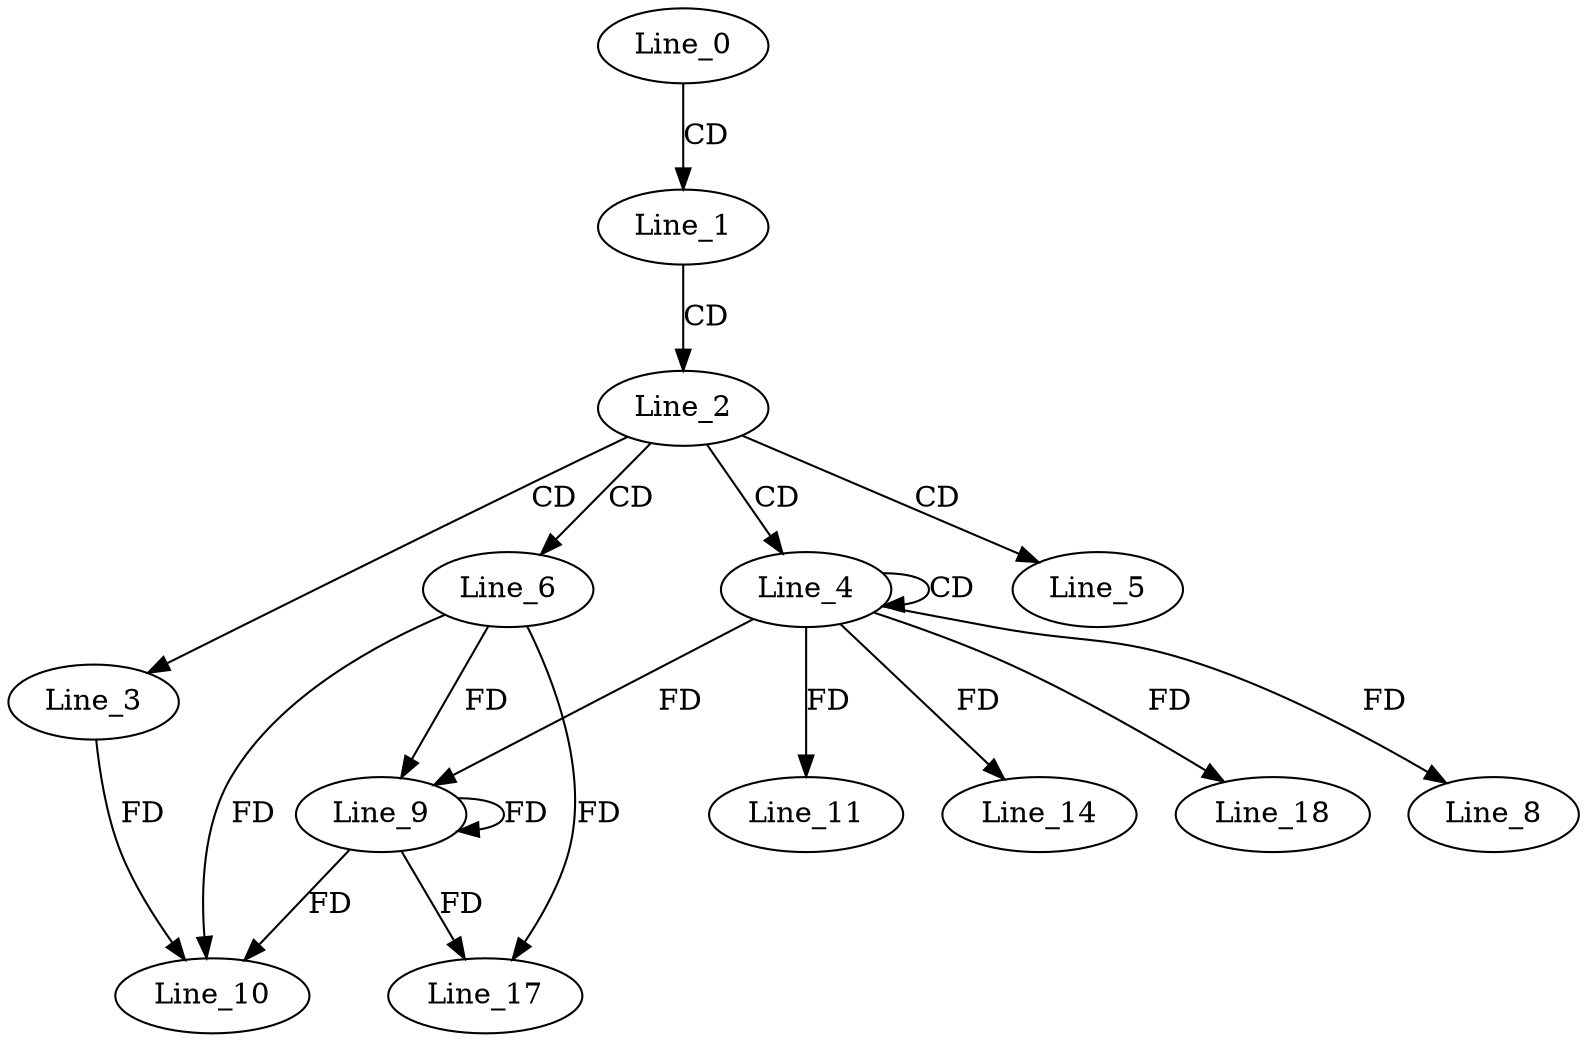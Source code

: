 digraph G {
  Line_0;
  Line_1;
  Line_2;
  Line_3;
  Line_4;
  Line_4;
  Line_5;
  Line_6;
  Line_8;
  Line_9;
  Line_9;
  Line_10;
  Line_11;
  Line_14;
  Line_17;
  Line_18;
  Line_0 -> Line_1 [ label="CD" ];
  Line_1 -> Line_2 [ label="CD" ];
  Line_2 -> Line_3 [ label="CD" ];
  Line_2 -> Line_4 [ label="CD" ];
  Line_4 -> Line_4 [ label="CD" ];
  Line_2 -> Line_5 [ label="CD" ];
  Line_2 -> Line_6 [ label="CD" ];
  Line_4 -> Line_8 [ label="FD" ];
  Line_6 -> Line_9 [ label="FD" ];
  Line_9 -> Line_9 [ label="FD" ];
  Line_4 -> Line_9 [ label="FD" ];
  Line_6 -> Line_10 [ label="FD" ];
  Line_9 -> Line_10 [ label="FD" ];
  Line_3 -> Line_10 [ label="FD" ];
  Line_4 -> Line_11 [ label="FD" ];
  Line_4 -> Line_14 [ label="FD" ];
  Line_6 -> Line_17 [ label="FD" ];
  Line_9 -> Line_17 [ label="FD" ];
  Line_4 -> Line_18 [ label="FD" ];
}
